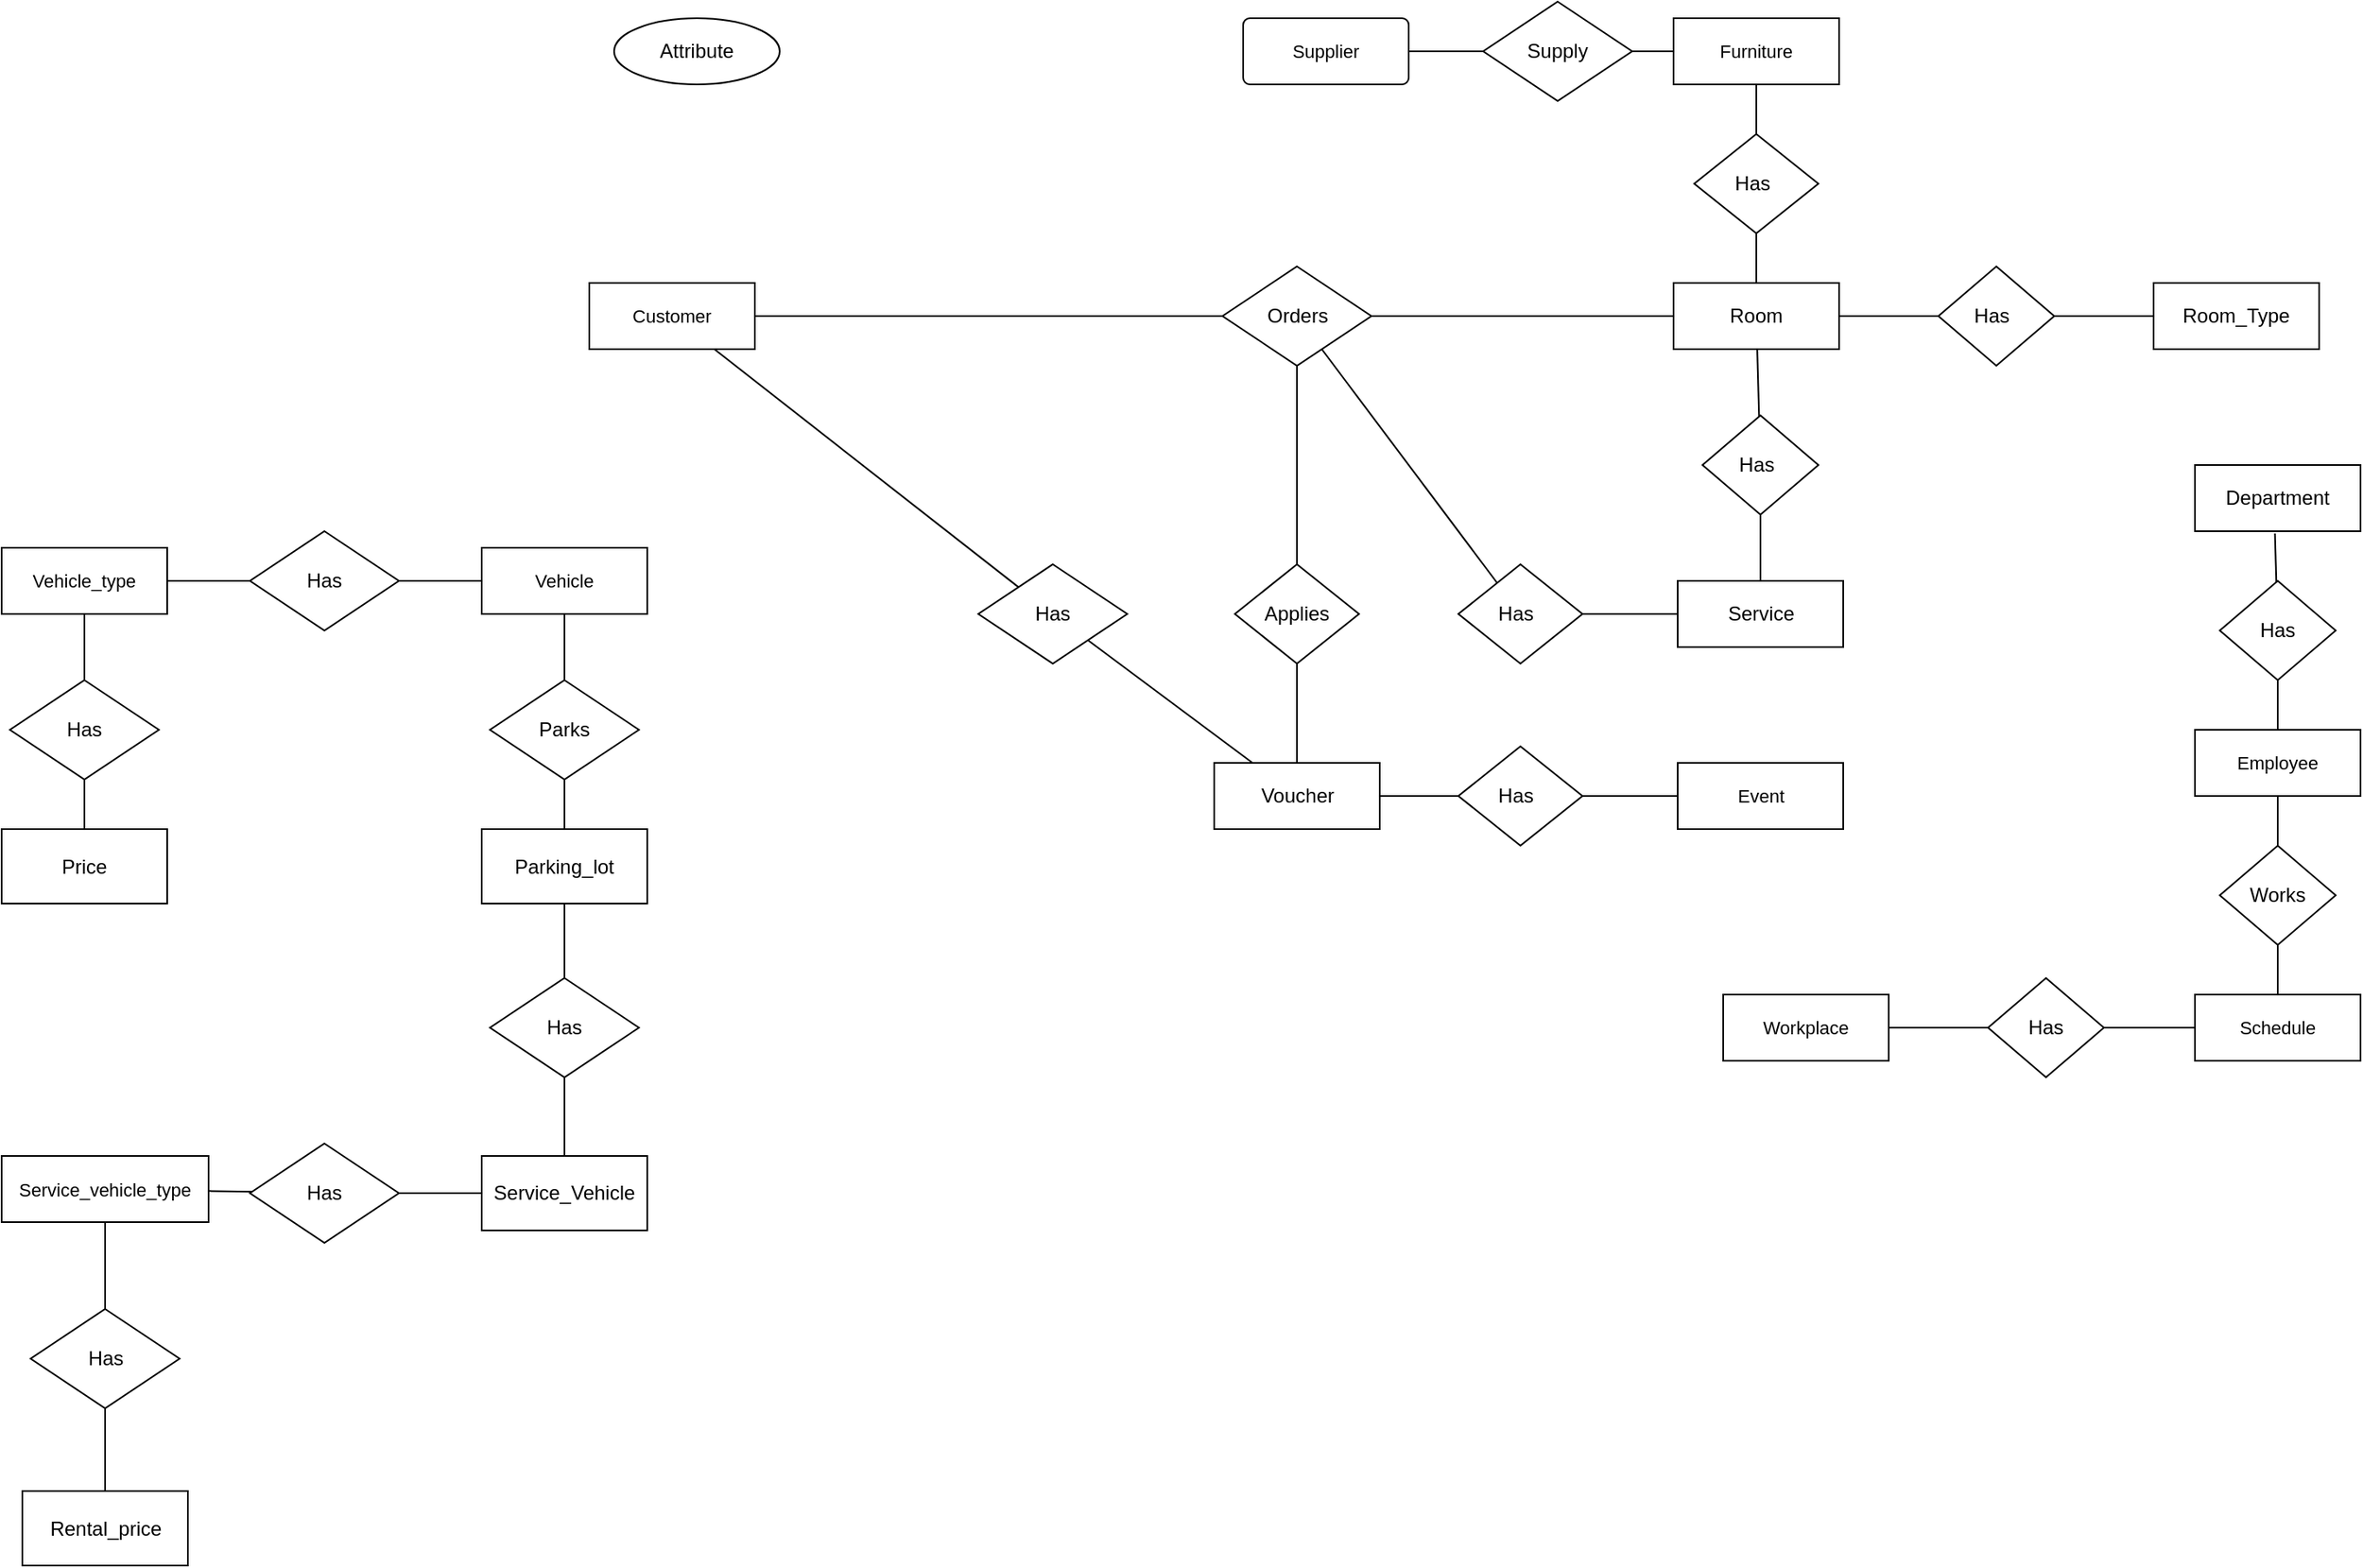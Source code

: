 <mxfile>
    <diagram id="aUNFWm-ggKzi9De6pEXI" name="Page-1">
        <mxGraphModel dx="1666" dy="424" grid="1" gridSize="10" guides="1" tooltips="1" connect="0" arrows="1" fold="1" page="1" pageScale="1" pageWidth="850" pageHeight="1100" math="1" shadow="0">
            <root>
                <mxCell id="0"/>
                <mxCell id="1" parent="0"/>
                <mxCell id="27" value="Room" style="whiteSpace=wrap;html=1;align=center;" parent="1" vertex="1">
                    <mxGeometry x="180" y="220" width="100" height="40" as="geometry"/>
                </mxCell>
                <mxCell id="28" value="Attribute" style="ellipse;whiteSpace=wrap;html=1;align=center;" parent="1" vertex="1">
                    <mxGeometry x="-460" y="60" width="100" height="40" as="geometry"/>
                </mxCell>
                <mxCell id="33" style="edgeStyle=none;shape=connector;rounded=0;html=1;labelBackgroundColor=default;strokeColor=default;fontFamily=Helvetica;fontSize=11;fontColor=default;endArrow=none;" parent="1" source="29" target="31" edge="1">
                    <mxGeometry relative="1" as="geometry"/>
                </mxCell>
                <mxCell id="29" value="Has&lt;span style=&quot;white-space: pre;&quot;&gt;&#9;&lt;/span&gt;" style="shape=rhombus;perimeter=rhombusPerimeter;whiteSpace=wrap;html=1;align=center;" parent="1" vertex="1">
                    <mxGeometry x="340" y="210" width="70" height="60" as="geometry"/>
                </mxCell>
                <mxCell id="30" value="" style="endArrow=none;html=1;rounded=0;" parent="1" source="27" target="29" edge="1">
                    <mxGeometry relative="1" as="geometry">
                        <mxPoint x="340" y="280" as="sourcePoint"/>
                        <mxPoint x="500" y="280" as="targetPoint"/>
                    </mxGeometry>
                </mxCell>
                <mxCell id="31" value="Room_Type" style="whiteSpace=wrap;html=1;align=center;" parent="1" vertex="1">
                    <mxGeometry x="470" y="220" width="100" height="40" as="geometry"/>
                </mxCell>
                <mxCell id="36" style="edgeStyle=none;shape=connector;rounded=0;html=1;labelBackgroundColor=default;strokeColor=default;fontFamily=Helvetica;fontSize=11;fontColor=default;endArrow=none;" parent="1" source="34" target="35" edge="1">
                    <mxGeometry relative="1" as="geometry"/>
                </mxCell>
                <mxCell id="34" value="Employee" style="whiteSpace=wrap;html=1;align=center;fontFamily=Helvetica;fontSize=11;fontColor=default;" parent="1" vertex="1">
                    <mxGeometry x="495" y="490" width="100" height="40" as="geometry"/>
                </mxCell>
                <mxCell id="38" style="edgeStyle=none;shape=connector;rounded=0;html=1;entryX=0.483;entryY=1.034;entryDx=0;entryDy=0;entryPerimeter=0;labelBackgroundColor=default;strokeColor=default;fontFamily=Helvetica;fontSize=11;fontColor=default;endArrow=none;" parent="1" source="35" target="37" edge="1">
                    <mxGeometry relative="1" as="geometry"/>
                </mxCell>
                <mxCell id="35" value="Has" style="shape=rhombus;perimeter=rhombusPerimeter;whiteSpace=wrap;html=1;align=center;" parent="1" vertex="1">
                    <mxGeometry x="510" y="400" width="70" height="60" as="geometry"/>
                </mxCell>
                <mxCell id="37" value="Department" style="whiteSpace=wrap;html=1;align=center;" parent="1" vertex="1">
                    <mxGeometry x="495" y="330" width="100" height="40" as="geometry"/>
                </mxCell>
                <mxCell id="45" style="edgeStyle=none;shape=connector;rounded=0;html=1;entryX=0.033;entryY=0.5;entryDx=0;entryDy=0;entryPerimeter=0;labelBackgroundColor=default;strokeColor=default;fontFamily=Helvetica;fontSize=11;fontColor=default;endArrow=none;" parent="1" source="39" target="44" edge="1">
                    <mxGeometry relative="1" as="geometry"/>
                </mxCell>
                <mxCell id="91" style="edgeStyle=none;shape=connector;rounded=0;html=1;labelBackgroundColor=default;strokeColor=default;fontFamily=Helvetica;fontSize=11;fontColor=default;endArrow=none;" parent="1" source="39" target="90" edge="1">
                    <mxGeometry relative="1" as="geometry"/>
                </mxCell>
                <mxCell id="39" value="Customer" style="whiteSpace=wrap;html=1;align=center;fontFamily=Helvetica;fontSize=11;fontColor=default;" parent="1" vertex="1">
                    <mxGeometry x="-475" y="220" width="100" height="40" as="geometry"/>
                </mxCell>
                <mxCell id="49" style="edgeStyle=none;shape=connector;rounded=0;html=1;labelBackgroundColor=default;strokeColor=default;fontFamily=Helvetica;fontSize=11;fontColor=default;endArrow=none;" parent="1" source="41" target="47" edge="1">
                    <mxGeometry relative="1" as="geometry"/>
                </mxCell>
                <mxCell id="41" value="Furniture" style="whiteSpace=wrap;html=1;align=center;fontFamily=Helvetica;fontSize=11;fontColor=default;" parent="1" vertex="1">
                    <mxGeometry x="180" y="60" width="100" height="40" as="geometry"/>
                </mxCell>
                <mxCell id="60" style="edgeStyle=none;shape=connector;rounded=0;html=1;labelBackgroundColor=default;strokeColor=default;fontFamily=Helvetica;fontSize=11;fontColor=default;endArrow=none;" parent="1" source="42" target="61" edge="1">
                    <mxGeometry relative="1" as="geometry">
                        <mxPoint x="380" y="500" as="targetPoint"/>
                    </mxGeometry>
                </mxCell>
                <mxCell id="137" style="edgeStyle=none;shape=connector;rounded=0;html=1;labelBackgroundColor=default;strokeColor=default;fontFamily=Helvetica;fontSize=11;fontColor=default;endArrow=none;" parent="1" source="42" target="136" edge="1">
                    <mxGeometry relative="1" as="geometry"/>
                </mxCell>
                <mxCell id="42" value="Schedule" style="whiteSpace=wrap;html=1;align=center;fontFamily=Helvetica;fontSize=11;fontColor=default;" parent="1" vertex="1">
                    <mxGeometry x="495" y="650" width="100" height="40" as="geometry"/>
                </mxCell>
                <mxCell id="46" style="edgeStyle=none;shape=connector;rounded=0;html=1;labelBackgroundColor=default;strokeColor=default;fontFamily=Helvetica;fontSize=11;fontColor=default;endArrow=none;" parent="1" source="44" edge="1">
                    <mxGeometry relative="1" as="geometry">
                        <mxPoint x="-100" y="240" as="targetPoint"/>
                    </mxGeometry>
                </mxCell>
                <mxCell id="44" value="Orders" style="shape=rhombus;perimeter=rhombusPerimeter;whiteSpace=wrap;html=1;align=center;" parent="1" vertex="1">
                    <mxGeometry x="-92.5" y="210" width="90" height="60" as="geometry"/>
                </mxCell>
                <mxCell id="50" style="edgeStyle=none;shape=connector;rounded=0;html=1;labelBackgroundColor=default;strokeColor=default;fontFamily=Helvetica;fontSize=11;fontColor=default;endArrow=none;" parent="1" source="47" target="27" edge="1">
                    <mxGeometry relative="1" as="geometry"/>
                </mxCell>
                <mxCell id="47" value="Has&lt;span style=&quot;white-space: pre;&quot;&gt;&#9;&lt;/span&gt;" style="shape=rhombus;perimeter=rhombusPerimeter;whiteSpace=wrap;html=1;align=center;" parent="1" vertex="1">
                    <mxGeometry x="192.5" y="130" width="75" height="60" as="geometry"/>
                </mxCell>
                <mxCell id="53" style="edgeStyle=none;shape=connector;rounded=0;html=1;labelBackgroundColor=default;strokeColor=default;fontFamily=Helvetica;fontSize=11;fontColor=default;endArrow=none;" parent="1" source="51" edge="1">
                    <mxGeometry relative="1" as="geometry">
                        <mxPoint x="70" y="80.0" as="targetPoint"/>
                    </mxGeometry>
                </mxCell>
                <mxCell id="51" value="Supplier" style="rounded=1;arcSize=10;whiteSpace=wrap;html=1;align=center;fontFamily=Helvetica;fontSize=11;fontColor=default;" parent="1" vertex="1">
                    <mxGeometry x="-80" y="60" width="100" height="40" as="geometry"/>
                </mxCell>
                <mxCell id="55" style="edgeStyle=none;shape=connector;rounded=0;html=1;labelBackgroundColor=default;strokeColor=default;fontFamily=Helvetica;fontSize=11;fontColor=default;endArrow=none;" parent="1" source="54" target="41" edge="1">
                    <mxGeometry relative="1" as="geometry"/>
                </mxCell>
                <mxCell id="54" value="Supply" style="shape=rhombus;perimeter=rhombusPerimeter;whiteSpace=wrap;html=1;align=center;" parent="1" vertex="1">
                    <mxGeometry x="65" y="50" width="90" height="60" as="geometry"/>
                </mxCell>
                <mxCell id="62" style="edgeStyle=none;shape=connector;rounded=0;html=1;labelBackgroundColor=default;strokeColor=default;fontFamily=Helvetica;fontSize=11;fontColor=default;endArrow=none;" parent="1" source="61" target="34" edge="1">
                    <mxGeometry relative="1" as="geometry"/>
                </mxCell>
                <mxCell id="61" value="Works" style="shape=rhombus;perimeter=rhombusPerimeter;whiteSpace=wrap;html=1;align=center;" parent="1" vertex="1">
                    <mxGeometry x="510" y="560" width="70" height="60" as="geometry"/>
                </mxCell>
                <mxCell id="67" style="edgeStyle=none;shape=connector;rounded=0;html=1;labelBackgroundColor=default;strokeColor=default;fontFamily=Helvetica;fontSize=11;fontColor=default;endArrow=none;" parent="1" source="66" target="27" edge="1">
                    <mxGeometry relative="1" as="geometry"/>
                </mxCell>
                <mxCell id="66" value="Has&lt;span style=&quot;white-space: pre;&quot;&gt;&#9;&lt;/span&gt;" style="shape=rhombus;perimeter=rhombusPerimeter;whiteSpace=wrap;html=1;align=center;" parent="1" vertex="1">
                    <mxGeometry x="197.5" y="300" width="70" height="60" as="geometry"/>
                </mxCell>
                <mxCell id="69" style="edgeStyle=none;shape=connector;rounded=0;html=1;labelBackgroundColor=default;strokeColor=default;fontFamily=Helvetica;fontSize=11;fontColor=default;endArrow=none;" parent="1" source="68" target="66" edge="1">
                    <mxGeometry relative="1" as="geometry"/>
                </mxCell>
                <mxCell id="68" value="Service" style="whiteSpace=wrap;html=1;align=center;" parent="1" vertex="1">
                    <mxGeometry x="182.5" y="400" width="100" height="40" as="geometry"/>
                </mxCell>
                <mxCell id="102" style="edgeStyle=none;shape=connector;rounded=0;html=1;labelBackgroundColor=default;strokeColor=default;fontFamily=Helvetica;fontSize=11;fontColor=default;endArrow=none;startArrow=none;" parent="1" source="70" target="100" edge="1">
                    <mxGeometry relative="1" as="geometry">
                        <mxPoint x="-490" y="640" as="sourcePoint"/>
                    </mxGeometry>
                </mxCell>
                <mxCell id="119" style="edgeStyle=none;shape=connector;rounded=0;html=1;labelBackgroundColor=default;strokeColor=default;fontFamily=Helvetica;fontSize=11;fontColor=default;endArrow=none;" parent="1" source="70" target="118" edge="1">
                    <mxGeometry relative="1" as="geometry">
                        <mxPoint x="-490" y="685" as="sourcePoint"/>
                    </mxGeometry>
                </mxCell>
                <mxCell id="81" style="edgeStyle=none;shape=connector;rounded=0;html=1;labelBackgroundColor=default;strokeColor=default;fontFamily=Helvetica;fontSize=11;fontColor=default;endArrow=none;" parent="1" source="44" target="80" edge="1">
                    <mxGeometry relative="1" as="geometry">
                        <mxPoint x="-49.722" y="260" as="sourcePoint"/>
                    </mxGeometry>
                </mxCell>
                <mxCell id="76" value="" style="edgeStyle=none;shape=connector;rounded=0;html=1;labelBackgroundColor=default;strokeColor=default;fontFamily=Helvetica;fontSize=11;fontColor=default;endArrow=none;" parent="1" source="27" target="44" edge="1">
                    <mxGeometry relative="1" as="geometry">
                        <mxPoint x="180" y="240" as="sourcePoint"/>
                        <mxPoint x="125" y="240" as="targetPoint"/>
                    </mxGeometry>
                </mxCell>
                <mxCell id="78" style="edgeStyle=none;shape=connector;rounded=0;html=1;labelBackgroundColor=default;strokeColor=default;fontFamily=Helvetica;fontSize=11;fontColor=default;endArrow=none;" parent="1" source="77" target="68" edge="1">
                    <mxGeometry relative="1" as="geometry"/>
                </mxCell>
                <mxCell id="79" style="edgeStyle=none;shape=connector;rounded=0;html=1;labelBackgroundColor=default;strokeColor=default;fontFamily=Helvetica;fontSize=11;fontColor=default;endArrow=none;" parent="1" source="77" target="44" edge="1">
                    <mxGeometry relative="1" as="geometry">
                        <mxPoint x="-34.722" y="260" as="targetPoint"/>
                    </mxGeometry>
                </mxCell>
                <mxCell id="77" value="Has&lt;span style=&quot;white-space: pre;&quot;&gt;&#9;&lt;/span&gt;" style="shape=rhombus;perimeter=rhombusPerimeter;whiteSpace=wrap;html=1;align=center;" parent="1" vertex="1">
                    <mxGeometry x="50" y="390" width="75" height="60" as="geometry"/>
                </mxCell>
                <mxCell id="84" style="edgeStyle=none;shape=connector;rounded=0;html=1;labelBackgroundColor=default;strokeColor=default;fontFamily=Helvetica;fontSize=11;fontColor=default;endArrow=none;" parent="1" source="80" target="83" edge="1">
                    <mxGeometry relative="1" as="geometry"/>
                </mxCell>
                <mxCell id="80" value="Applies" style="shape=rhombus;perimeter=rhombusPerimeter;whiteSpace=wrap;html=1;align=center;" parent="1" vertex="1">
                    <mxGeometry x="-85" y="390" width="75" height="60" as="geometry"/>
                </mxCell>
                <mxCell id="85" style="edgeStyle=none;shape=connector;rounded=0;html=1;labelBackgroundColor=default;strokeColor=default;fontFamily=Helvetica;fontSize=11;fontColor=default;endArrow=none;" parent="1" source="83" target="86" edge="1">
                    <mxGeometry relative="1" as="geometry">
                        <mxPoint x="232.5" y="620" as="targetPoint"/>
                        <Array as="points">
                            <mxPoint x="40" y="530"/>
                        </Array>
                    </mxGeometry>
                </mxCell>
                <mxCell id="83" value="Voucher" style="whiteSpace=wrap;html=1;align=center;" parent="1" vertex="1">
                    <mxGeometry x="-97.5" y="510" width="100" height="40" as="geometry"/>
                </mxCell>
                <mxCell id="86" value="Has&lt;span style=&quot;white-space: pre;&quot;&gt;&#9;&lt;/span&gt;" style="shape=rhombus;perimeter=rhombusPerimeter;whiteSpace=wrap;html=1;align=center;" parent="1" vertex="1">
                    <mxGeometry x="50" y="500" width="75" height="60" as="geometry"/>
                </mxCell>
                <mxCell id="88" style="edgeStyle=none;shape=connector;rounded=0;html=1;labelBackgroundColor=default;strokeColor=default;fontFamily=Helvetica;fontSize=11;fontColor=default;endArrow=none;" parent="1" source="87" target="86" edge="1">
                    <mxGeometry relative="1" as="geometry"/>
                </mxCell>
                <mxCell id="93" value="" style="edgeStyle=none;shape=connector;rounded=0;html=1;labelBackgroundColor=default;strokeColor=default;fontFamily=Helvetica;fontSize=11;fontColor=default;endArrow=none;" parent="1" source="87" target="86" edge="1">
                    <mxGeometry relative="1" as="geometry"/>
                </mxCell>
                <mxCell id="87" value="Event" style="whiteSpace=wrap;html=1;align=center;fontFamily=Helvetica;fontSize=11;fontColor=default;" parent="1" vertex="1">
                    <mxGeometry x="182.5" y="510" width="100" height="40" as="geometry"/>
                </mxCell>
                <mxCell id="92" style="edgeStyle=none;shape=connector;rounded=0;html=1;labelBackgroundColor=default;strokeColor=default;fontFamily=Helvetica;fontSize=11;fontColor=default;endArrow=none;" parent="1" source="90" target="83" edge="1">
                    <mxGeometry relative="1" as="geometry"/>
                </mxCell>
                <mxCell id="90" value="Has" style="shape=rhombus;perimeter=rhombusPerimeter;whiteSpace=wrap;html=1;align=center;" parent="1" vertex="1">
                    <mxGeometry x="-240" y="390" width="90" height="60" as="geometry"/>
                </mxCell>
                <mxCell id="101" style="edgeStyle=none;shape=connector;rounded=0;html=1;labelBackgroundColor=default;strokeColor=default;fontFamily=Helvetica;fontSize=11;fontColor=default;endArrow=none;" parent="1" source="97" target="100" edge="1">
                    <mxGeometry relative="1" as="geometry">
                        <mxPoint x="-490" y="420" as="sourcePoint"/>
                    </mxGeometry>
                </mxCell>
                <mxCell id="106" style="edgeStyle=none;shape=connector;rounded=0;html=1;labelBackgroundColor=default;strokeColor=default;fontFamily=Helvetica;fontSize=11;fontColor=default;endArrow=none;" parent="1" source="97" target="105" edge="1">
                    <mxGeometry relative="1" as="geometry">
                        <mxPoint x="-540" y="400" as="sourcePoint"/>
                    </mxGeometry>
                </mxCell>
                <mxCell id="97" value="Vehicle" style="whiteSpace=wrap;html=1;align=center;fontFamily=Helvetica;fontSize=11;fontColor=default;" parent="1" vertex="1">
                    <mxGeometry x="-540" y="380" width="100" height="40" as="geometry"/>
                </mxCell>
                <mxCell id="100" value="Parks" style="shape=rhombus;perimeter=rhombusPerimeter;whiteSpace=wrap;html=1;align=center;" parent="1" vertex="1">
                    <mxGeometry x="-535" y="460" width="90" height="60" as="geometry"/>
                </mxCell>
                <mxCell id="108" style="edgeStyle=none;shape=connector;rounded=0;html=1;labelBackgroundColor=default;strokeColor=default;fontFamily=Helvetica;fontSize=11;fontColor=default;endArrow=none;" parent="1" source="103" target="105" edge="1">
                    <mxGeometry relative="1" as="geometry"/>
                </mxCell>
                <mxCell id="109" style="edgeStyle=none;shape=connector;rounded=0;html=1;labelBackgroundColor=default;strokeColor=default;fontFamily=Helvetica;fontSize=11;fontColor=default;endArrow=none;" parent="1" source="103" target="111" edge="1">
                    <mxGeometry relative="1" as="geometry">
                        <mxPoint x="-780" y="480" as="targetPoint"/>
                    </mxGeometry>
                </mxCell>
                <mxCell id="103" value="Vehicle_type" style="whiteSpace=wrap;html=1;align=center;fontFamily=Helvetica;fontSize=11;fontColor=default;" parent="1" vertex="1">
                    <mxGeometry x="-830" y="380" width="100" height="40" as="geometry"/>
                </mxCell>
                <mxCell id="105" value="Has" style="shape=rhombus;perimeter=rhombusPerimeter;whiteSpace=wrap;html=1;align=center;" parent="1" vertex="1">
                    <mxGeometry x="-680" y="370" width="90" height="60" as="geometry"/>
                </mxCell>
                <mxCell id="111" value="Has" style="shape=rhombus;perimeter=rhombusPerimeter;whiteSpace=wrap;html=1;align=center;" parent="1" vertex="1">
                    <mxGeometry x="-825" y="460" width="90" height="60" as="geometry"/>
                </mxCell>
                <mxCell id="113" style="edgeStyle=none;shape=connector;rounded=0;html=1;labelBackgroundColor=default;strokeColor=default;fontFamily=Helvetica;fontSize=11;fontColor=default;endArrow=none;" parent="1" source="112" target="111" edge="1">
                    <mxGeometry relative="1" as="geometry"/>
                </mxCell>
                <mxCell id="112" value="Price" style="whiteSpace=wrap;html=1;align=center;" parent="1" vertex="1">
                    <mxGeometry x="-830" y="550" width="100" height="45" as="geometry"/>
                </mxCell>
                <mxCell id="117" value="Service_Vehicle" style="whiteSpace=wrap;html=1;align=center;" parent="1" vertex="1">
                    <mxGeometry x="-540" y="747.5" width="100" height="45" as="geometry"/>
                </mxCell>
                <mxCell id="120" style="edgeStyle=none;shape=connector;rounded=0;html=1;labelBackgroundColor=default;strokeColor=default;fontFamily=Helvetica;fontSize=11;fontColor=default;endArrow=none;" parent="1" source="118" target="117" edge="1">
                    <mxGeometry relative="1" as="geometry">
                        <mxPoint x="-490" y="780" as="targetPoint"/>
                    </mxGeometry>
                </mxCell>
                <mxCell id="118" value="Has" style="shape=rhombus;perimeter=rhombusPerimeter;whiteSpace=wrap;html=1;align=center;" parent="1" vertex="1">
                    <mxGeometry x="-535" y="640" width="90" height="60" as="geometry"/>
                </mxCell>
                <mxCell id="127" style="edgeStyle=none;shape=connector;rounded=0;html=1;labelBackgroundColor=default;strokeColor=default;fontFamily=Helvetica;fontSize=11;fontColor=default;endArrow=none;" parent="1" source="129" target="130" edge="1">
                    <mxGeometry relative="1" as="geometry"/>
                </mxCell>
                <mxCell id="128" style="edgeStyle=none;shape=connector;rounded=0;html=1;labelBackgroundColor=default;strokeColor=default;fontFamily=Helvetica;fontSize=11;fontColor=default;endArrow=none;" parent="1" source="129" target="131" edge="1">
                    <mxGeometry relative="1" as="geometry">
                        <mxPoint x="-775" y="930" as="targetPoint"/>
                    </mxGeometry>
                </mxCell>
                <mxCell id="129" value="Service_vehicle_type" style="whiteSpace=wrap;html=1;align=center;fontFamily=Helvetica;fontSize=11;fontColor=default;" parent="1" vertex="1">
                    <mxGeometry x="-830" y="747.5" width="125" height="40" as="geometry"/>
                </mxCell>
                <mxCell id="134" style="edgeStyle=none;shape=connector;rounded=0;html=1;labelBackgroundColor=default;strokeColor=default;fontFamily=Helvetica;fontSize=11;fontColor=default;endArrow=none;" parent="1" source="130" target="117" edge="1">
                    <mxGeometry relative="1" as="geometry">
                        <mxPoint x="-540" y="851.607" as="targetPoint"/>
                    </mxGeometry>
                </mxCell>
                <mxCell id="130" value="Has" style="shape=rhombus;perimeter=rhombusPerimeter;whiteSpace=wrap;html=1;align=center;" parent="1" vertex="1">
                    <mxGeometry x="-680" y="740" width="90" height="60" as="geometry"/>
                </mxCell>
                <mxCell id="131" value="Has" style="shape=rhombus;perimeter=rhombusPerimeter;whiteSpace=wrap;html=1;align=center;" parent="1" vertex="1">
                    <mxGeometry x="-812.5" y="840" width="90" height="60" as="geometry"/>
                </mxCell>
                <mxCell id="132" style="edgeStyle=none;shape=connector;rounded=0;html=1;labelBackgroundColor=default;strokeColor=default;fontFamily=Helvetica;fontSize=11;fontColor=default;endArrow=none;" parent="1" source="133" target="131" edge="1">
                    <mxGeometry relative="1" as="geometry"/>
                </mxCell>
                <mxCell id="133" value="Rental_price" style="whiteSpace=wrap;html=1;align=center;" parent="1" vertex="1">
                    <mxGeometry x="-817.5" y="950" width="100" height="45" as="geometry"/>
                </mxCell>
                <mxCell id="138" style="edgeStyle=none;shape=connector;rounded=0;html=1;labelBackgroundColor=default;strokeColor=default;fontFamily=Helvetica;fontSize=11;fontColor=default;endArrow=none;" parent="1" source="135" target="136" edge="1">
                    <mxGeometry relative="1" as="geometry"/>
                </mxCell>
                <mxCell id="135" value="Workplace" style="whiteSpace=wrap;html=1;align=center;fontFamily=Helvetica;fontSize=11;fontColor=default;" parent="1" vertex="1">
                    <mxGeometry x="210" y="650" width="100" height="40" as="geometry"/>
                </mxCell>
                <mxCell id="136" value="Has" style="shape=rhombus;perimeter=rhombusPerimeter;whiteSpace=wrap;html=1;align=center;" parent="1" vertex="1">
                    <mxGeometry x="370" y="640" width="70" height="60" as="geometry"/>
                </mxCell>
                <mxCell id="139" value="" style="edgeStyle=none;shape=connector;rounded=0;html=1;labelBackgroundColor=default;strokeColor=default;fontFamily=Helvetica;fontSize=11;fontColor=default;endArrow=none;" parent="1" target="70" edge="1">
                    <mxGeometry relative="1" as="geometry">
                        <mxPoint x="-490" y="640" as="sourcePoint"/>
                        <mxPoint x="-490" y="520" as="targetPoint"/>
                    </mxGeometry>
                </mxCell>
                <mxCell id="70" value="Parking_lot" style="whiteSpace=wrap;html=1;align=center;" parent="1" vertex="1">
                    <mxGeometry x="-540" y="550" width="100" height="45" as="geometry"/>
                </mxCell>
            </root>
        </mxGraphModel>
    </diagram>
</mxfile>